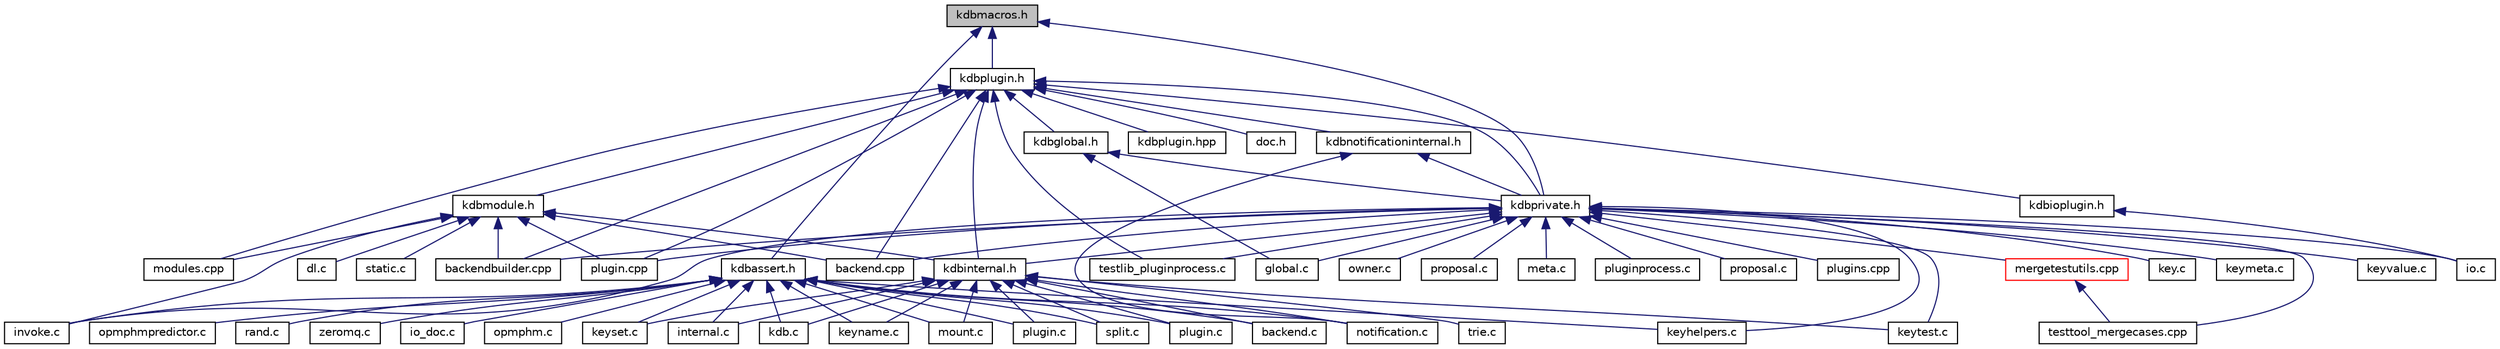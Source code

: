 digraph "kdbmacros.h"
{
  edge [fontname="Helvetica",fontsize="10",labelfontname="Helvetica",labelfontsize="10"];
  node [fontname="Helvetica",fontsize="10",shape=record];
  Node1 [label="kdbmacros.h",height=0.2,width=0.4,color="black", fillcolor="grey75", style="filled", fontcolor="black"];
  Node1 -> Node2 [dir="back",color="midnightblue",fontsize="10",style="solid"];
  Node2 [label="kdbassert.h",height=0.2,width=0.4,color="black", fillcolor="white", style="filled",URL="$kdbassert_8h.html",tooltip="Assertions macros. "];
  Node2 -> Node3 [dir="back",color="midnightblue",fontsize="10",style="solid"];
  Node3 [label="backend.c",height=0.2,width=0.4,color="black", fillcolor="white", style="filled",URL="$backend_8c.html",tooltip="Everything related to a backend. "];
  Node2 -> Node4 [dir="back",color="midnightblue",fontsize="10",style="solid"];
  Node4 [label="internal.c",height=0.2,width=0.4,color="black", fillcolor="white", style="filled",URL="$internal_8c.html",tooltip="Internal methods for Elektra. "];
  Node2 -> Node5 [dir="back",color="midnightblue",fontsize="10",style="solid"];
  Node5 [label="kdb.c",height=0.2,width=0.4,color="black", fillcolor="white", style="filled",URL="$kdb_8c.html",tooltip="Low level functions for access the Key Database. "];
  Node2 -> Node6 [dir="back",color="midnightblue",fontsize="10",style="solid"];
  Node6 [label="keyhelpers.c",height=0.2,width=0.4,color="black", fillcolor="white", style="filled",URL="$keyhelpers_8c.html",tooltip="Helpers for key manipulation. "];
  Node2 -> Node7 [dir="back",color="midnightblue",fontsize="10",style="solid"];
  Node7 [label="keyname.c",height=0.2,width=0.4,color="black", fillcolor="white", style="filled",URL="$elektra_2keyname_8c.html",tooltip="Methods for Key name manipulation. "];
  Node2 -> Node8 [dir="back",color="midnightblue",fontsize="10",style="solid"];
  Node8 [label="keyset.c",height=0.2,width=0.4,color="black", fillcolor="white", style="filled",URL="$keyset_8c.html",tooltip="Methods for key sets. "];
  Node2 -> Node9 [dir="back",color="midnightblue",fontsize="10",style="solid"];
  Node9 [label="mount.c",height=0.2,width=0.4,color="black", fillcolor="white", style="filled",URL="$mount_8c.html",tooltip="Internals of mount functionality. "];
  Node2 -> Node10 [dir="back",color="midnightblue",fontsize="10",style="solid"];
  Node10 [label="opmphm.c",height=0.2,width=0.4,color="black", fillcolor="white", style="filled",URL="$opmphm_8c.html",tooltip="The Order Preserving Minimal Perfect Hash Map. "];
  Node2 -> Node11 [dir="back",color="midnightblue",fontsize="10",style="solid"];
  Node11 [label="opmphmpredictor.c",height=0.2,width=0.4,color="black", fillcolor="white", style="filled",URL="$opmphmpredictor_8c.html",tooltip="The Order Preserving Minimal Perfect Hash Map Predictor. "];
  Node2 -> Node12 [dir="back",color="midnightblue",fontsize="10",style="solid"];
  Node12 [label="plugin.c",height=0.2,width=0.4,color="black", fillcolor="white", style="filled",URL="$elektra_2plugin_8c.html",tooltip="Interna of plugin functionality. "];
  Node2 -> Node13 [dir="back",color="midnightblue",fontsize="10",style="solid"];
  Node13 [label="rand.c",height=0.2,width=0.4,color="black", fillcolor="white", style="filled",URL="$rand_8c.html",tooltip="Rand for Elektra. "];
  Node2 -> Node14 [dir="back",color="midnightblue",fontsize="10",style="solid"];
  Node14 [label="split.c",height=0.2,width=0.4,color="black", fillcolor="white", style="filled",URL="$split_8c.html",tooltip="Interna of splitting functionality. "];
  Node2 -> Node15 [dir="back",color="midnightblue",fontsize="10",style="solid"];
  Node15 [label="invoke.c",height=0.2,width=0.4,color="black", fillcolor="white", style="filled",URL="$invoke_8c.html",tooltip="Library for invoking exported plugin functions. "];
  Node2 -> Node16 [dir="back",color="midnightblue",fontsize="10",style="solid"];
  Node16 [label="zeromq.c",height=0.2,width=0.4,color="black", fillcolor="white", style="filled",URL="$zeromq_8c.html",tooltip="I/O Adapter for D-Bus. "];
  Node2 -> Node17 [dir="back",color="midnightblue",fontsize="10",style="solid"];
  Node17 [label="notification.c",height=0.2,width=0.4,color="black", fillcolor="white", style="filled",URL="$notification_8c.html",tooltip="Implementation of notification functions as defined in kdbnotification.h. "];
  Node2 -> Node18 [dir="back",color="midnightblue",fontsize="10",style="solid"];
  Node18 [label="plugin.c",height=0.2,width=0.4,color="black", fillcolor="white", style="filled",URL="$plugin_2plugin_8c.html",tooltip="Access plugin handle. "];
  Node2 -> Node19 [dir="back",color="midnightblue",fontsize="10",style="solid"];
  Node19 [label="io_doc.c",height=0.2,width=0.4,color="black", fillcolor="white", style="filled",URL="$io__doc_8c.html",tooltip="I/O example binding. "];
  Node1 -> Node20 [dir="back",color="midnightblue",fontsize="10",style="solid"];
  Node20 [label="kdbplugin.h",height=0.2,width=0.4,color="black", fillcolor="white", style="filled",URL="$kdbplugin_8h.html",tooltip="Methods for plugin programing. "];
  Node20 -> Node21 [dir="back",color="midnightblue",fontsize="10",style="solid"];
  Node21 [label="testlib_pluginprocess.c",height=0.2,width=0.4,color="black", fillcolor="white", style="filled",URL="$testlib__pluginprocess_8c.html",tooltip="Tests for pluginprocess library. "];
  Node20 -> Node22 [dir="back",color="midnightblue",fontsize="10",style="solid"];
  Node22 [label="backend.cpp",height=0.2,width=0.4,color="black", fillcolor="white", style="filled",URL="$src_2backend_8cpp.html",tooltip="Implementation of backend. "];
  Node20 -> Node23 [dir="back",color="midnightblue",fontsize="10",style="solid"];
  Node23 [label="backendbuilder.cpp",height=0.2,width=0.4,color="black", fillcolor="white", style="filled",URL="$backendbuilder_8cpp.html",tooltip="Implementation of backend builder. "];
  Node20 -> Node24 [dir="back",color="midnightblue",fontsize="10",style="solid"];
  Node24 [label="modules.cpp",height=0.2,width=0.4,color="black", fillcolor="white", style="filled",URL="$modules_8cpp.html",tooltip="Implementation of module loading. "];
  Node20 -> Node25 [dir="back",color="midnightblue",fontsize="10",style="solid"];
  Node25 [label="plugin.cpp",height=0.2,width=0.4,color="black", fillcolor="white", style="filled",URL="$plugin_8cpp.html",tooltip="Implementation of plugin. "];
  Node20 -> Node26 [dir="back",color="midnightblue",fontsize="10",style="solid"];
  Node26 [label="kdbglobal.h",height=0.2,width=0.4,color="black", fillcolor="white", style="filled",URL="$kdbglobal_8h.html",tooltip="Defines for global plugins. "];
  Node26 -> Node27 [dir="back",color="midnightblue",fontsize="10",style="solid"];
  Node27 [label="global.c",height=0.2,width=0.4,color="black", fillcolor="white", style="filled",URL="$global_8c.html",tooltip="Helpers for global plugins. "];
  Node26 -> Node28 [dir="back",color="midnightblue",fontsize="10",style="solid"];
  Node28 [label="kdbprivate.h",height=0.2,width=0.4,color="black", fillcolor="white", style="filled",URL="$kdbprivate_8h.html",tooltip="Private declarations. "];
  Node28 -> Node27 [dir="back",color="midnightblue",fontsize="10",style="solid"];
  Node28 -> Node29 [dir="back",color="midnightblue",fontsize="10",style="solid"];
  Node29 [label="key.c",height=0.2,width=0.4,color="black", fillcolor="white", style="filled",URL="$key_8c.html",tooltip="Methods for Key manipulation. "];
  Node28 -> Node6 [dir="back",color="midnightblue",fontsize="10",style="solid"];
  Node28 -> Node30 [dir="back",color="midnightblue",fontsize="10",style="solid"];
  Node30 [label="keymeta.c",height=0.2,width=0.4,color="black", fillcolor="white", style="filled",URL="$keymeta_8c.html",tooltip="Methods to do various operations on Key metadata. "];
  Node28 -> Node31 [dir="back",color="midnightblue",fontsize="10",style="solid"];
  Node31 [label="keytest.c",height=0.2,width=0.4,color="black", fillcolor="white", style="filled",URL="$keytest_8c.html",tooltip="Methods for making tests. "];
  Node28 -> Node32 [dir="back",color="midnightblue",fontsize="10",style="solid"];
  Node32 [label="keyvalue.c",height=0.2,width=0.4,color="black", fillcolor="white", style="filled",URL="$keyvalue_8c.html",tooltip="Methods for Key value manipulation. "];
  Node28 -> Node33 [dir="back",color="midnightblue",fontsize="10",style="solid"];
  Node33 [label="owner.c",height=0.2,width=0.4,color="black", fillcolor="white", style="filled",URL="$owner_8c.html",tooltip="Obsolete owner methods. "];
  Node28 -> Node34 [dir="back",color="midnightblue",fontsize="10",style="solid"];
  Node34 [label="proposal.c",height=0.2,width=0.4,color="black", fillcolor="white", style="filled",URL="$elektra_2proposal_8c.html",tooltip="Implementation of proposed API enhancements. "];
  Node28 -> Node15 [dir="back",color="midnightblue",fontsize="10",style="solid"];
  Node28 -> Node35 [dir="back",color="midnightblue",fontsize="10",style="solid"];
  Node35 [label="io.c",height=0.2,width=0.4,color="black", fillcolor="white", style="filled",URL="$io_8c.html",tooltip="Implementation of I/O functions as defined in kdbio.h. "];
  Node28 -> Node36 [dir="back",color="midnightblue",fontsize="10",style="solid"];
  Node36 [label="meta.c",height=0.2,width=0.4,color="black", fillcolor="white", style="filled",URL="$meta_8c.html",tooltip="Methods for metadata manipulation. "];
  Node28 -> Node37 [dir="back",color="midnightblue",fontsize="10",style="solid"];
  Node37 [label="pluginprocess.c",height=0.2,width=0.4,color="black", fillcolor="white", style="filled",URL="$pluginprocess_8c.html",tooltip="Source for the pluginprocess library. "];
  Node28 -> Node21 [dir="back",color="midnightblue",fontsize="10",style="solid"];
  Node28 -> Node38 [dir="back",color="midnightblue",fontsize="10",style="solid"];
  Node38 [label="proposal.c",height=0.2,width=0.4,color="black", fillcolor="white", style="filled",URL="$proposal_2proposal_8c.html",tooltip="Implementation of proposed API enhancements. "];
  Node28 -> Node22 [dir="back",color="midnightblue",fontsize="10",style="solid"];
  Node28 -> Node23 [dir="back",color="midnightblue",fontsize="10",style="solid"];
  Node28 -> Node25 [dir="back",color="midnightblue",fontsize="10",style="solid"];
  Node28 -> Node39 [dir="back",color="midnightblue",fontsize="10",style="solid"];
  Node39 [label="plugins.cpp",height=0.2,width=0.4,color="black", fillcolor="white", style="filled",URL="$plugins_8cpp.html",tooltip="Implementation of set/get/error plugins. "];
  Node28 -> Node40 [dir="back",color="midnightblue",fontsize="10",style="solid"];
  Node40 [label="mergetestutils.cpp",height=0.2,width=0.4,color="red", fillcolor="white", style="filled",URL="$mergetestutils_8cpp.html",tooltip="Implements a helper class for merge related tests. "];
  Node40 -> Node42 [dir="back",color="midnightblue",fontsize="10",style="solid"];
  Node42 [label="testtool_mergecases.cpp",height=0.2,width=0.4,color="black", fillcolor="white", style="filled",URL="$testtool__mergecases_8cpp.html",tooltip="Tests for the ThreeWayMerge. "];
  Node28 -> Node42 [dir="back",color="midnightblue",fontsize="10",style="solid"];
  Node28 -> Node46 [dir="back",color="midnightblue",fontsize="10",style="solid"];
  Node46 [label="kdbinternal.h",height=0.2,width=0.4,color="black", fillcolor="white", style="filled",URL="$kdbinternal_8h.html",tooltip="Includes most internal header files. "];
  Node46 -> Node3 [dir="back",color="midnightblue",fontsize="10",style="solid"];
  Node46 -> Node4 [dir="back",color="midnightblue",fontsize="10",style="solid"];
  Node46 -> Node5 [dir="back",color="midnightblue",fontsize="10",style="solid"];
  Node46 -> Node7 [dir="back",color="midnightblue",fontsize="10",style="solid"];
  Node46 -> Node8 [dir="back",color="midnightblue",fontsize="10",style="solid"];
  Node46 -> Node31 [dir="back",color="midnightblue",fontsize="10",style="solid"];
  Node46 -> Node9 [dir="back",color="midnightblue",fontsize="10",style="solid"];
  Node46 -> Node12 [dir="back",color="midnightblue",fontsize="10",style="solid"];
  Node46 -> Node14 [dir="back",color="midnightblue",fontsize="10",style="solid"];
  Node46 -> Node47 [dir="back",color="midnightblue",fontsize="10",style="solid"];
  Node47 [label="trie.c",height=0.2,width=0.4,color="black", fillcolor="white", style="filled",URL="$trie_8c.html",tooltip="Interna of trie functionality. "];
  Node46 -> Node17 [dir="back",color="midnightblue",fontsize="10",style="solid"];
  Node46 -> Node18 [dir="back",color="midnightblue",fontsize="10",style="solid"];
  Node20 -> Node46 [dir="back",color="midnightblue",fontsize="10",style="solid"];
  Node20 -> Node48 [dir="back",color="midnightblue",fontsize="10",style="solid"];
  Node48 [label="kdbioplugin.h",height=0.2,width=0.4,color="black", fillcolor="white", style="filled",URL="$kdbioplugin_8h.html",tooltip="Elektra-I/O functions and declarations for the I/O binding test suite. "];
  Node48 -> Node35 [dir="back",color="midnightblue",fontsize="10",style="solid"];
  Node20 -> Node49 [dir="back",color="midnightblue",fontsize="10",style="solid"];
  Node49 [label="kdbmodule.h",height=0.2,width=0.4,color="black", fillcolor="white", style="filled",URL="$kdbmodule_8h.html"];
  Node49 -> Node15 [dir="back",color="midnightblue",fontsize="10",style="solid"];
  Node49 -> Node50 [dir="back",color="midnightblue",fontsize="10",style="solid"];
  Node50 [label="dl.c",height=0.2,width=0.4,color="black", fillcolor="white", style="filled",URL="$dl_8c.html",tooltip="Loading modules under linux. "];
  Node49 -> Node51 [dir="back",color="midnightblue",fontsize="10",style="solid"];
  Node51 [label="static.c",height=0.2,width=0.4,color="black", fillcolor="white", style="filled",URL="$static_8c.html"];
  Node49 -> Node22 [dir="back",color="midnightblue",fontsize="10",style="solid"];
  Node49 -> Node23 [dir="back",color="midnightblue",fontsize="10",style="solid"];
  Node49 -> Node24 [dir="back",color="midnightblue",fontsize="10",style="solid"];
  Node49 -> Node25 [dir="back",color="midnightblue",fontsize="10",style="solid"];
  Node49 -> Node46 [dir="back",color="midnightblue",fontsize="10",style="solid"];
  Node20 -> Node52 [dir="back",color="midnightblue",fontsize="10",style="solid"];
  Node52 [label="kdbnotificationinternal.h",height=0.2,width=0.4,color="black", fillcolor="white", style="filled",URL="$kdbnotificationinternal_8h.html",tooltip="Elektra-Notification structures and declarations for developing notification and transport plugins..."];
  Node52 -> Node17 [dir="back",color="midnightblue",fontsize="10",style="solid"];
  Node52 -> Node28 [dir="back",color="midnightblue",fontsize="10",style="solid"];
  Node20 -> Node28 [dir="back",color="midnightblue",fontsize="10",style="solid"];
  Node20 -> Node53 [dir="back",color="midnightblue",fontsize="10",style="solid"];
  Node53 [label="kdbplugin.hpp",height=0.2,width=0.4,color="black", fillcolor="white", style="filled",URL="$kdbplugin_8hpp.html",tooltip="Helpers for creating plugins. "];
  Node20 -> Node54 [dir="back",color="midnightblue",fontsize="10",style="solid"];
  Node54 [label="doc.h",height=0.2,width=0.4,color="black", fillcolor="white", style="filled",URL="$doc_8h.html"];
  Node1 -> Node28 [dir="back",color="midnightblue",fontsize="10",style="solid"];
}
